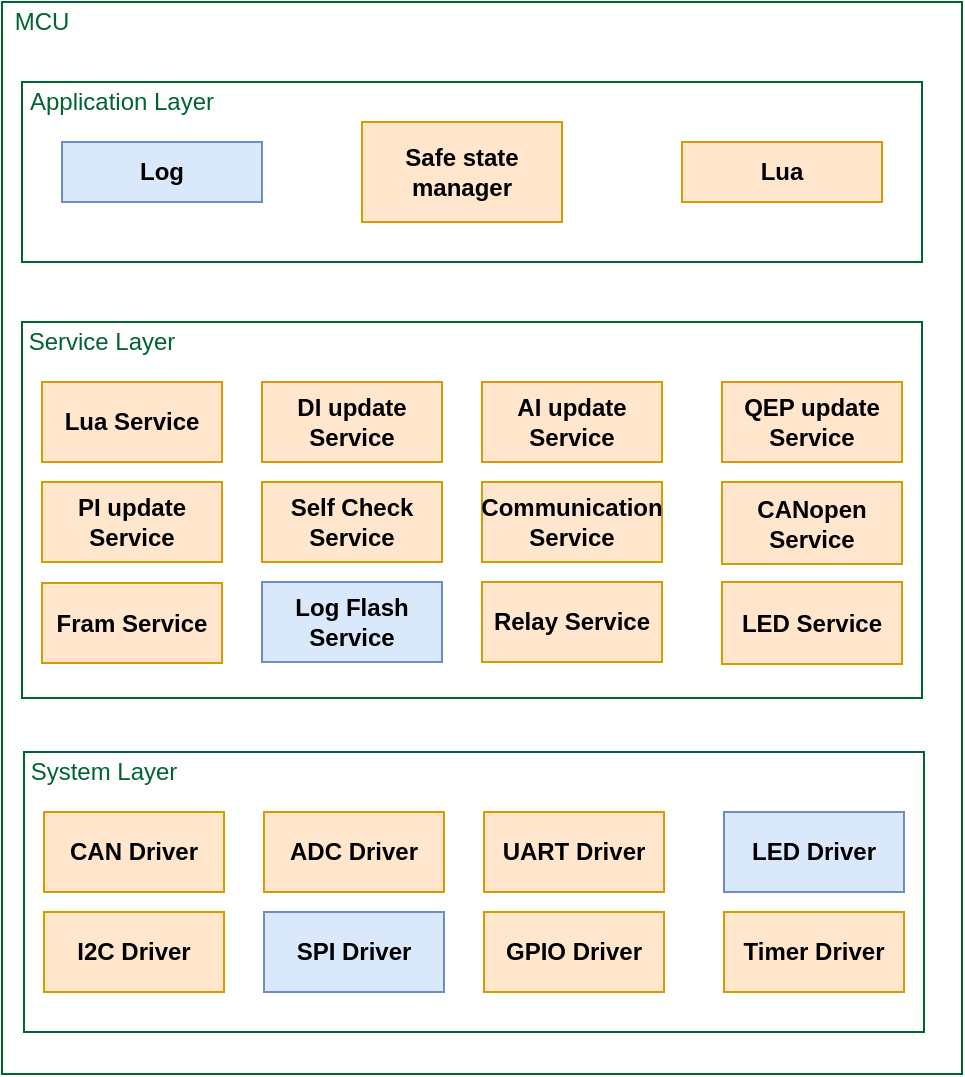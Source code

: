 <mxfile version="14.6.13" type="device"><diagram id="ahhk3vV5S_ZZZzWl-43E" name="第 1 页"><mxGraphModel dx="1026" dy="682" grid="0" gridSize="1" guides="1" tooltips="1" connect="1" arrows="1" fold="1" page="1" pageScale="1" pageWidth="827" pageHeight="1169" math="0" shadow="0"><root><mxCell id="0"/><mxCell id="1" parent="0"/><mxCell id="uY6bKYMmzfX3XreFMZ2p-1" value="" style="rounded=0;whiteSpace=wrap;html=1;labelBorderColor=#66FF66;strokeColor=#006332;" parent="1" vertex="1"><mxGeometry x="60" y="190" width="480" height="536" as="geometry"/></mxCell><mxCell id="uY6bKYMmzfX3XreFMZ2p-2" value="&lt;font&gt;MCU&lt;/font&gt;" style="text;html=1;strokeColor=none;fillColor=none;align=center;verticalAlign=middle;whiteSpace=wrap;rounded=0;labelBorderColor=none;labelBackgroundColor=none;fontColor=#006332;" parent="1" vertex="1"><mxGeometry x="60" y="190" width="40" height="20" as="geometry"/></mxCell><mxCell id="uY6bKYMmzfX3XreFMZ2p-3" value="" style="rounded=0;whiteSpace=wrap;html=1;labelBackgroundColor=none;fontColor=#3333FF;strokeColor=#006332;" parent="1" vertex="1"><mxGeometry x="70" y="230" width="450" height="90" as="geometry"/></mxCell><mxCell id="uY6bKYMmzfX3XreFMZ2p-6" value="Application Layer" style="text;html=1;strokeColor=none;fillColor=none;align=center;verticalAlign=middle;whiteSpace=wrap;rounded=0;labelBackgroundColor=none;fontColor=#006332;" parent="1" vertex="1"><mxGeometry x="70" y="230" width="100" height="20" as="geometry"/></mxCell><mxCell id="uY6bKYMmzfX3XreFMZ2p-7" value="Log" style="rounded=0;whiteSpace=wrap;html=1;labelBackgroundColor=none;fontStyle=1;strokeColor=#6c8ebf;fillColor=#dae8fc;" parent="1" vertex="1"><mxGeometry x="90" y="260" width="100" height="30" as="geometry"/></mxCell><mxCell id="uY6bKYMmzfX3XreFMZ2p-8" value="Safe state manager" style="rounded=0;whiteSpace=wrap;html=1;labelBackgroundColor=none;fontStyle=1;strokeColor=#d79b00;fillColor=#ffe6cc;" parent="1" vertex="1"><mxGeometry x="240" y="250" width="100" height="50" as="geometry"/></mxCell><mxCell id="uY6bKYMmzfX3XreFMZ2p-9" value="Lua" style="rounded=0;whiteSpace=wrap;html=1;labelBackgroundColor=none;fontStyle=1;strokeColor=#d79b00;fillColor=#ffe6cc;" parent="1" vertex="1"><mxGeometry x="400" y="260" width="100" height="30" as="geometry"/></mxCell><mxCell id="uY6bKYMmzfX3XreFMZ2p-10" value="" style="rounded=0;whiteSpace=wrap;html=1;labelBackgroundColor=none;fontColor=#000000;strokeColor=#006332;" parent="1" vertex="1"><mxGeometry x="70" y="350" width="450" height="188" as="geometry"/></mxCell><mxCell id="uY6bKYMmzfX3XreFMZ2p-11" value="Service Layer" style="text;html=1;strokeColor=none;fillColor=none;align=center;verticalAlign=middle;whiteSpace=wrap;rounded=0;labelBackgroundColor=none;fontColor=#006332;" parent="1" vertex="1"><mxGeometry x="70" y="350" width="80" height="20" as="geometry"/></mxCell><mxCell id="uY6bKYMmzfX3XreFMZ2p-12" value="Lua Service" style="rounded=0;whiteSpace=wrap;html=1;labelBackgroundColor=none;strokeColor=#d79b00;fontStyle=1;fillColor=#ffe6cc;" parent="1" vertex="1"><mxGeometry x="80" y="380" width="90" height="40" as="geometry"/></mxCell><mxCell id="uY6bKYMmzfX3XreFMZ2p-13" value="DI update Service" style="rounded=0;whiteSpace=wrap;html=1;labelBackgroundColor=none;strokeColor=#d79b00;fontStyle=1;fillColor=#ffe6cc;" parent="1" vertex="1"><mxGeometry x="190" y="380" width="90" height="40" as="geometry"/></mxCell><mxCell id="uY6bKYMmzfX3XreFMZ2p-14" value="AI update Service" style="rounded=0;whiteSpace=wrap;html=1;labelBackgroundColor=none;strokeColor=#d79b00;fontStyle=1;fillColor=#ffe6cc;" parent="1" vertex="1"><mxGeometry x="300" y="380" width="90" height="40" as="geometry"/></mxCell><mxCell id="uY6bKYMmzfX3XreFMZ2p-15" value="QEP update Service" style="rounded=0;whiteSpace=wrap;html=1;labelBackgroundColor=none;strokeColor=#d79b00;fontStyle=1;fillColor=#ffe6cc;" parent="1" vertex="1"><mxGeometry x="420" y="380" width="90" height="40" as="geometry"/></mxCell><mxCell id="uY6bKYMmzfX3XreFMZ2p-16" value="PI update Service" style="rounded=0;whiteSpace=wrap;html=1;labelBackgroundColor=none;strokeColor=#d79b00;fontStyle=1;fillColor=#ffe6cc;" parent="1" vertex="1"><mxGeometry x="80" y="430" width="90" height="40" as="geometry"/></mxCell><mxCell id="uY6bKYMmzfX3XreFMZ2p-17" value="Self Check Service" style="rounded=0;whiteSpace=wrap;html=1;labelBackgroundColor=none;strokeColor=#d79b00;fontStyle=1;fillColor=#ffe6cc;" parent="1" vertex="1"><mxGeometry x="190" y="430" width="90" height="40" as="geometry"/></mxCell><mxCell id="uY6bKYMmzfX3XreFMZ2p-18" value="Communication Service" style="rounded=0;whiteSpace=wrap;html=1;labelBackgroundColor=none;strokeColor=#d79b00;fontStyle=1;fillColor=#ffe6cc;" parent="1" vertex="1"><mxGeometry x="300" y="430" width="90" height="40" as="geometry"/></mxCell><mxCell id="uY6bKYMmzfX3XreFMZ2p-24" value="Log Flash Service" style="rounded=0;whiteSpace=wrap;html=1;labelBackgroundColor=none;strokeColor=#6c8ebf;fontStyle=1;fillColor=#dae8fc;" parent="1" vertex="1"><mxGeometry x="190" y="480" width="90" height="40" as="geometry"/></mxCell><mxCell id="uY6bKYMmzfX3XreFMZ2p-25" value="CANopen Service" style="rounded=0;whiteSpace=wrap;html=1;labelBackgroundColor=none;strokeColor=#d79b00;fontStyle=1;fillColor=#ffe6cc;" parent="1" vertex="1"><mxGeometry x="420" y="430" width="90" height="41" as="geometry"/></mxCell><mxCell id="uY6bKYMmzfX3XreFMZ2p-26" value="Relay Service" style="rounded=0;whiteSpace=wrap;html=1;labelBackgroundColor=none;strokeColor=#d79b00;fontStyle=1;fillColor=#ffe6cc;" parent="1" vertex="1"><mxGeometry x="300" y="480" width="90" height="40" as="geometry"/></mxCell><mxCell id="IYJMHly1OTwTE_3ekH0q-2" value="LED Service" style="rounded=0;whiteSpace=wrap;html=1;labelBackgroundColor=none;strokeColor=#d79b00;fontStyle=1;fillColor=#ffe6cc;" vertex="1" parent="1"><mxGeometry x="420" y="480" width="90" height="41" as="geometry"/></mxCell><mxCell id="IYJMHly1OTwTE_3ekH0q-3" value="" style="group" vertex="1" connectable="0" parent="1"><mxGeometry x="71" y="565" width="450" height="140" as="geometry"/></mxCell><mxCell id="uY6bKYMmzfX3XreFMZ2p-27" value="" style="rounded=0;whiteSpace=wrap;html=1;labelBackgroundColor=none;fontColor=#000000;strokeColor=#006332;" parent="IYJMHly1OTwTE_3ekH0q-3" vertex="1"><mxGeometry width="450" height="140" as="geometry"/></mxCell><mxCell id="uY6bKYMmzfX3XreFMZ2p-28" value="System Layer" style="text;html=1;strokeColor=none;fillColor=none;align=center;verticalAlign=middle;whiteSpace=wrap;rounded=0;labelBackgroundColor=none;fontColor=#006332;" parent="IYJMHly1OTwTE_3ekH0q-3" vertex="1"><mxGeometry width="80" height="20" as="geometry"/></mxCell><mxCell id="uY6bKYMmzfX3XreFMZ2p-30" value="ADC Driver" style="rounded=0;whiteSpace=wrap;html=1;labelBackgroundColor=none;strokeColor=#d79b00;fontStyle=1;fillColor=#ffe6cc;" parent="IYJMHly1OTwTE_3ekH0q-3" vertex="1"><mxGeometry x="120" y="30" width="90" height="40" as="geometry"/></mxCell><mxCell id="uY6bKYMmzfX3XreFMZ2p-31" value="UART Driver" style="rounded=0;whiteSpace=wrap;html=1;labelBackgroundColor=none;strokeColor=#d79b00;fontStyle=1;fillColor=#ffe6cc;" parent="IYJMHly1OTwTE_3ekH0q-3" vertex="1"><mxGeometry x="230" y="30" width="90" height="40" as="geometry"/></mxCell><mxCell id="uY6bKYMmzfX3XreFMZ2p-32" value="LED Driver" style="rounded=0;whiteSpace=wrap;html=1;labelBackgroundColor=none;strokeColor=#6c8ebf;fontStyle=1;fillColor=#dae8fc;" parent="IYJMHly1OTwTE_3ekH0q-3" vertex="1"><mxGeometry x="350" y="30" width="90" height="40" as="geometry"/></mxCell><mxCell id="uY6bKYMmzfX3XreFMZ2p-33" value="I2C Driver" style="rounded=0;whiteSpace=wrap;html=1;labelBackgroundColor=none;strokeColor=#d79b00;fontStyle=1;fillColor=#ffe6cc;" parent="IYJMHly1OTwTE_3ekH0q-3" vertex="1"><mxGeometry x="10" y="80" width="90" height="40" as="geometry"/></mxCell><mxCell id="uY6bKYMmzfX3XreFMZ2p-34" value="SPI Driver" style="rounded=0;whiteSpace=wrap;html=1;labelBackgroundColor=none;strokeColor=#6c8ebf;fontStyle=1;fillColor=#dae8fc;" parent="IYJMHly1OTwTE_3ekH0q-3" vertex="1"><mxGeometry x="120" y="80" width="90" height="40" as="geometry"/></mxCell><mxCell id="uY6bKYMmzfX3XreFMZ2p-35" value="GPIO Driver" style="rounded=0;whiteSpace=wrap;html=1;labelBackgroundColor=none;strokeColor=#d79b00;fontStyle=1;fillColor=#ffe6cc;" parent="IYJMHly1OTwTE_3ekH0q-3" vertex="1"><mxGeometry x="230" y="80" width="90" height="40" as="geometry"/></mxCell><mxCell id="uY6bKYMmzfX3XreFMZ2p-36" value="Timer Driver" style="rounded=0;whiteSpace=wrap;html=1;labelBackgroundColor=none;strokeColor=#d79b00;fontStyle=1;fillColor=#ffe6cc;" parent="IYJMHly1OTwTE_3ekH0q-3" vertex="1"><mxGeometry x="350" y="80" width="90" height="40" as="geometry"/></mxCell><mxCell id="IYJMHly1OTwTE_3ekH0q-1" value="CAN Driver" style="rounded=0;whiteSpace=wrap;html=1;labelBackgroundColor=none;strokeColor=#d79b00;fontStyle=1;fillColor=#ffe6cc;" vertex="1" parent="IYJMHly1OTwTE_3ekH0q-3"><mxGeometry x="10" y="30" width="90" height="40" as="geometry"/></mxCell><mxCell id="IYJMHly1OTwTE_3ekH0q-4" value="Fram Service" style="rounded=0;whiteSpace=wrap;html=1;labelBackgroundColor=none;strokeColor=#d79b00;fontStyle=1;fillColor=#ffe6cc;" vertex="1" parent="1"><mxGeometry x="80" y="480.5" width="90" height="40" as="geometry"/></mxCell></root></mxGraphModel></diagram></mxfile>